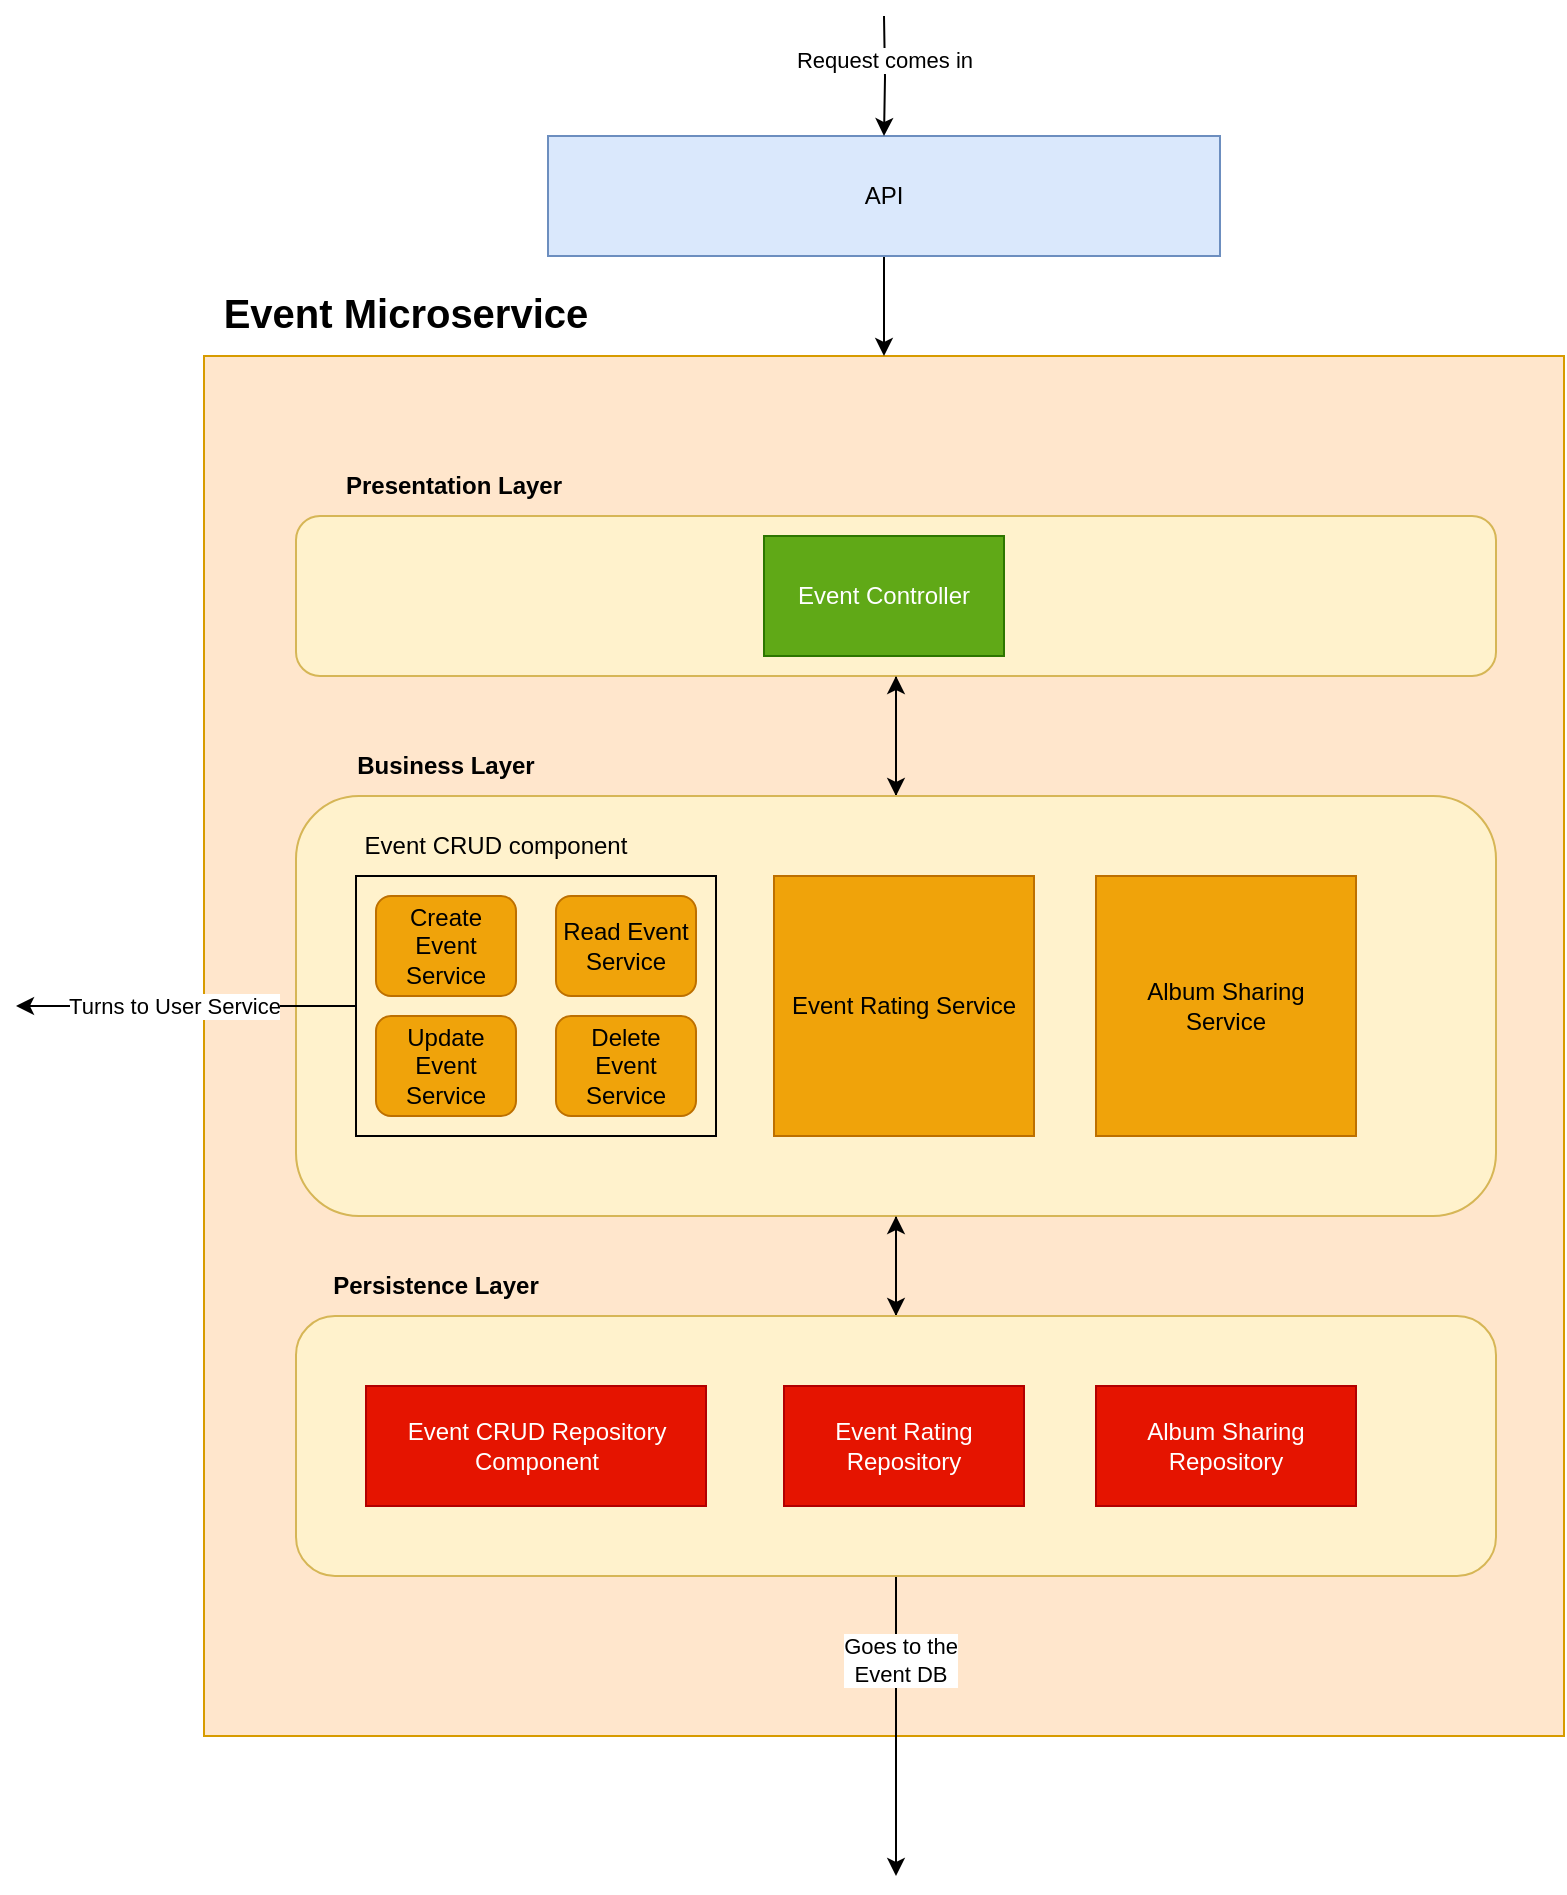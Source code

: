 <mxfile version="22.1.3" type="device">
  <diagram name="1 oldal" id="fkWbkyudyzfozCv842Ho">
    <mxGraphModel dx="2514" dy="904" grid="1" gridSize="10" guides="1" tooltips="1" connect="1" arrows="1" fold="1" page="1" pageScale="1" pageWidth="827" pageHeight="1169" math="0" shadow="0">
      <root>
        <mxCell id="0" />
        <mxCell id="1" parent="0" />
        <mxCell id="aX0dfkV7w8z1wE2muvVf-7" value="" style="rounded=0;whiteSpace=wrap;html=1;fillColor=#ffe6cc;strokeColor=#d79b00;" parent="1" vertex="1">
          <mxGeometry x="74" y="210" width="680" height="690" as="geometry" />
        </mxCell>
        <mxCell id="aX0dfkV7w8z1wE2muvVf-10" value="&lt;b&gt;&lt;font style=&quot;font-size: 20px;&quot;&gt;Event Microservice&lt;/font&gt;&lt;/b&gt;" style="text;html=1;strokeColor=none;fillColor=none;align=center;verticalAlign=middle;whiteSpace=wrap;rounded=0;fontSize=30;" parent="1" vertex="1">
          <mxGeometry x="25" y="170" width="300" height="30" as="geometry" />
        </mxCell>
        <mxCell id="aX0dfkV7w8z1wE2muvVf-15" style="edgeStyle=orthogonalEdgeStyle;rounded=0;orthogonalLoop=1;jettySize=auto;html=1;exitX=0.5;exitY=1;exitDx=0;exitDy=0;entryX=0.5;entryY=0;entryDx=0;entryDy=0;" parent="1" source="aX0dfkV7w8z1wE2muvVf-11" target="aX0dfkV7w8z1wE2muvVf-14" edge="1">
          <mxGeometry relative="1" as="geometry" />
        </mxCell>
        <mxCell id="aX0dfkV7w8z1wE2muvVf-11" value="" style="rounded=1;whiteSpace=wrap;html=1;fillColor=#fff2cc;strokeColor=#d6b656;" parent="1" vertex="1">
          <mxGeometry x="120" y="290" width="600" height="80" as="geometry" />
        </mxCell>
        <mxCell id="aX0dfkV7w8z1wE2muvVf-12" value="Presentation Layer" style="text;html=1;strokeColor=none;fillColor=none;align=center;verticalAlign=middle;whiteSpace=wrap;rounded=0;fontStyle=1" parent="1" vertex="1">
          <mxGeometry x="119" y="260" width="160" height="30" as="geometry" />
        </mxCell>
        <mxCell id="aX0dfkV7w8z1wE2muvVf-13" value="Event Controller" style="rounded=0;whiteSpace=wrap;html=1;fillColor=#60a917;fontColor=#ffffff;strokeColor=#2D7600;" parent="1" vertex="1">
          <mxGeometry x="354" y="300" width="120" height="60" as="geometry" />
        </mxCell>
        <mxCell id="aX0dfkV7w8z1wE2muvVf-31" style="edgeStyle=orthogonalEdgeStyle;rounded=0;orthogonalLoop=1;jettySize=auto;html=1;" parent="1" source="aX0dfkV7w8z1wE2muvVf-14" edge="1">
          <mxGeometry relative="1" as="geometry">
            <mxPoint x="420" y="370" as="targetPoint" />
          </mxGeometry>
        </mxCell>
        <mxCell id="aX0dfkV7w8z1wE2muvVf-39" style="edgeStyle=orthogonalEdgeStyle;rounded=0;orthogonalLoop=1;jettySize=auto;html=1;exitX=0.5;exitY=1;exitDx=0;exitDy=0;entryX=0.5;entryY=0;entryDx=0;entryDy=0;" parent="1" source="aX0dfkV7w8z1wE2muvVf-14" target="aX0dfkV7w8z1wE2muvVf-32" edge="1">
          <mxGeometry relative="1" as="geometry" />
        </mxCell>
        <mxCell id="aX0dfkV7w8z1wE2muvVf-14" value="" style="rounded=1;whiteSpace=wrap;html=1;fillColor=#fff2cc;strokeColor=#d6b656;" parent="1" vertex="1">
          <mxGeometry x="120" y="430" width="600" height="210" as="geometry" />
        </mxCell>
        <mxCell id="aX0dfkV7w8z1wE2muvVf-16" value="Business Layer" style="text;html=1;strokeColor=none;fillColor=none;align=center;verticalAlign=middle;whiteSpace=wrap;rounded=0;fontStyle=1" parent="1" vertex="1">
          <mxGeometry x="145" y="400" width="100" height="30" as="geometry" />
        </mxCell>
        <mxCell id="aX0dfkV7w8z1wE2muvVf-55" style="edgeStyle=orthogonalEdgeStyle;rounded=0;orthogonalLoop=1;jettySize=auto;html=1;exitX=0;exitY=0.5;exitDx=0;exitDy=0;" parent="1" source="aX0dfkV7w8z1wE2muvVf-18" edge="1">
          <mxGeometry relative="1" as="geometry">
            <mxPoint x="-20" y="535" as="targetPoint" />
          </mxGeometry>
        </mxCell>
        <mxCell id="aX0dfkV7w8z1wE2muvVf-56" value="Turns to User Service" style="edgeLabel;html=1;align=center;verticalAlign=middle;resizable=0;points=[];" parent="aX0dfkV7w8z1wE2muvVf-55" vertex="1" connectable="0">
          <mxGeometry x="0.313" y="-1" relative="1" as="geometry">
            <mxPoint x="20" as="offset" />
          </mxGeometry>
        </mxCell>
        <mxCell id="aX0dfkV7w8z1wE2muvVf-18" value="" style="rounded=0;whiteSpace=wrap;html=1;fillColor=none;" parent="1" vertex="1">
          <mxGeometry x="150" y="470" width="180" height="130" as="geometry" />
        </mxCell>
        <mxCell id="aX0dfkV7w8z1wE2muvVf-19" value="Event CRUD component" style="text;html=1;strokeColor=none;fillColor=none;align=center;verticalAlign=middle;whiteSpace=wrap;rounded=0;" parent="1" vertex="1">
          <mxGeometry x="145" y="440" width="150" height="30" as="geometry" />
        </mxCell>
        <mxCell id="aX0dfkV7w8z1wE2muvVf-20" value="Create Event Service" style="rounded=1;whiteSpace=wrap;html=1;fillColor=#f0a30a;fontColor=#000000;strokeColor=#BD7000;" parent="1" vertex="1">
          <mxGeometry x="160" y="480" width="70" height="50" as="geometry" />
        </mxCell>
        <mxCell id="aX0dfkV7w8z1wE2muvVf-23" value="Read Event Service" style="rounded=1;whiteSpace=wrap;html=1;fillColor=#f0a30a;fontColor=#000000;strokeColor=#BD7000;" parent="1" vertex="1">
          <mxGeometry x="250" y="480" width="70" height="50" as="geometry" />
        </mxCell>
        <mxCell id="aX0dfkV7w8z1wE2muvVf-26" value="Update Event Service" style="rounded=1;whiteSpace=wrap;html=1;fillColor=#f0a30a;fontColor=#000000;strokeColor=#BD7000;" parent="1" vertex="1">
          <mxGeometry x="160" y="540" width="70" height="50" as="geometry" />
        </mxCell>
        <mxCell id="aX0dfkV7w8z1wE2muvVf-27" value="Delete Event Service" style="rounded=1;whiteSpace=wrap;html=1;fillColor=#f0a30a;fontColor=#000000;strokeColor=#BD7000;" parent="1" vertex="1">
          <mxGeometry x="250" y="540" width="70" height="50" as="geometry" />
        </mxCell>
        <mxCell id="aX0dfkV7w8z1wE2muvVf-28" value="" style="whiteSpace=wrap;html=1;aspect=fixed;fillColor=#f0a30a;fontColor=#000000;strokeColor=#BD7000;" parent="1" vertex="1">
          <mxGeometry x="359" y="470" width="130" height="130" as="geometry" />
        </mxCell>
        <mxCell id="aX0dfkV7w8z1wE2muvVf-29" value="Event Rating Service" style="text;html=1;strokeColor=none;fillColor=none;align=center;verticalAlign=middle;whiteSpace=wrap;rounded=0;" parent="1" vertex="1">
          <mxGeometry x="354" y="520" width="140" height="30" as="geometry" />
        </mxCell>
        <mxCell id="aX0dfkV7w8z1wE2muvVf-30" value="Album Sharing&lt;br&gt;Service" style="rounded=0;whiteSpace=wrap;html=1;fillColor=#f0a30a;fontColor=#000000;strokeColor=#BD7000;" parent="1" vertex="1">
          <mxGeometry x="520" y="470" width="130" height="130" as="geometry" />
        </mxCell>
        <mxCell id="aX0dfkV7w8z1wE2muvVf-38" style="edgeStyle=orthogonalEdgeStyle;rounded=0;orthogonalLoop=1;jettySize=auto;html=1;exitX=0.5;exitY=0;exitDx=0;exitDy=0;entryX=0.5;entryY=1;entryDx=0;entryDy=0;" parent="1" source="aX0dfkV7w8z1wE2muvVf-32" target="aX0dfkV7w8z1wE2muvVf-14" edge="1">
          <mxGeometry relative="1" as="geometry" />
        </mxCell>
        <mxCell id="aX0dfkV7w8z1wE2muvVf-51" style="edgeStyle=orthogonalEdgeStyle;rounded=0;orthogonalLoop=1;jettySize=auto;html=1;exitX=0.5;exitY=1;exitDx=0;exitDy=0;" parent="1" source="aX0dfkV7w8z1wE2muvVf-32" edge="1">
          <mxGeometry relative="1" as="geometry">
            <mxPoint x="420" y="970" as="targetPoint" />
          </mxGeometry>
        </mxCell>
        <mxCell id="-UGKIFJbLzGwqEGQg9Ow-3" value="Goes to the&lt;br&gt;Event DB" style="edgeLabel;html=1;align=center;verticalAlign=middle;resizable=0;points=[];" vertex="1" connectable="0" parent="aX0dfkV7w8z1wE2muvVf-51">
          <mxGeometry x="-0.446" y="2" relative="1" as="geometry">
            <mxPoint as="offset" />
          </mxGeometry>
        </mxCell>
        <mxCell id="aX0dfkV7w8z1wE2muvVf-32" value="" style="rounded=1;whiteSpace=wrap;html=1;fillColor=#fff2cc;strokeColor=#d6b656;" parent="1" vertex="1">
          <mxGeometry x="120" y="690" width="600" height="130" as="geometry" />
        </mxCell>
        <mxCell id="aX0dfkV7w8z1wE2muvVf-33" value="Persistence Layer" style="text;html=1;strokeColor=none;fillColor=none;align=center;verticalAlign=middle;whiteSpace=wrap;rounded=0;fontStyle=1" parent="1" vertex="1">
          <mxGeometry x="135" y="660" width="110" height="30" as="geometry" />
        </mxCell>
        <mxCell id="aX0dfkV7w8z1wE2muvVf-40" value="" style="rounded=0;whiteSpace=wrap;html=1;fillColor=#e51400;fontColor=#ffffff;strokeColor=#B20000;" parent="1" vertex="1">
          <mxGeometry x="155" y="725" width="170" height="60" as="geometry" />
        </mxCell>
        <mxCell id="aX0dfkV7w8z1wE2muvVf-41" value="Event CRUD Repository Component" style="text;html=1;strokeColor=none;fillColor=none;align=center;verticalAlign=middle;whiteSpace=wrap;rounded=0;fontColor=#FFFFFF;" parent="1" vertex="1">
          <mxGeometry x="162.5" y="740" width="155" height="30" as="geometry" />
        </mxCell>
        <mxCell id="aX0dfkV7w8z1wE2muvVf-42" value="Event Rating Repository" style="rounded=0;whiteSpace=wrap;html=1;fillColor=#e51400;fontColor=#ffffff;strokeColor=#B20000;" parent="1" vertex="1">
          <mxGeometry x="364" y="725" width="120" height="60" as="geometry" />
        </mxCell>
        <mxCell id="aX0dfkV7w8z1wE2muvVf-45" value="Album Sharing&lt;br&gt;Repository" style="rounded=0;whiteSpace=wrap;html=1;fillColor=#e51400;fontColor=#ffffff;strokeColor=#B20000;" parent="1" vertex="1">
          <mxGeometry x="520" y="725" width="130" height="60" as="geometry" />
        </mxCell>
        <mxCell id="aX0dfkV7w8z1wE2muvVf-53" style="edgeStyle=orthogonalEdgeStyle;rounded=0;orthogonalLoop=1;jettySize=auto;html=1;exitX=0.5;exitY=1;exitDx=0;exitDy=0;" parent="1" source="aX0dfkV7w8z1wE2muvVf-7" target="aX0dfkV7w8z1wE2muvVf-7" edge="1">
          <mxGeometry relative="1" as="geometry" />
        </mxCell>
        <mxCell id="-UGKIFJbLzGwqEGQg9Ow-5" style="edgeStyle=orthogonalEdgeStyle;rounded=0;orthogonalLoop=1;jettySize=auto;html=1;exitX=0.5;exitY=1;exitDx=0;exitDy=0;entryX=0.5;entryY=0;entryDx=0;entryDy=0;" edge="1" parent="1" source="-UGKIFJbLzGwqEGQg9Ow-4" target="aX0dfkV7w8z1wE2muvVf-7">
          <mxGeometry relative="1" as="geometry" />
        </mxCell>
        <mxCell id="-UGKIFJbLzGwqEGQg9Ow-4" value="API" style="rounded=0;whiteSpace=wrap;html=1;fillColor=#dae8fc;strokeColor=#6c8ebf;" vertex="1" parent="1">
          <mxGeometry x="246" y="100" width="336" height="60" as="geometry" />
        </mxCell>
        <mxCell id="-UGKIFJbLzGwqEGQg9Ow-7" style="edgeStyle=orthogonalEdgeStyle;rounded=0;orthogonalLoop=1;jettySize=auto;html=1;exitX=0.5;exitY=1;exitDx=0;exitDy=0;entryX=0.5;entryY=0;entryDx=0;entryDy=0;" edge="1" parent="1" target="-UGKIFJbLzGwqEGQg9Ow-4">
          <mxGeometry relative="1" as="geometry">
            <mxPoint x="414" y="40.0" as="sourcePoint" />
          </mxGeometry>
        </mxCell>
        <mxCell id="-UGKIFJbLzGwqEGQg9Ow-8" value="Request comes in" style="edgeLabel;html=1;align=center;verticalAlign=middle;resizable=0;points=[];" vertex="1" connectable="0" parent="-UGKIFJbLzGwqEGQg9Ow-7">
          <mxGeometry x="-0.282" y="-1" relative="1" as="geometry">
            <mxPoint as="offset" />
          </mxGeometry>
        </mxCell>
      </root>
    </mxGraphModel>
  </diagram>
</mxfile>

